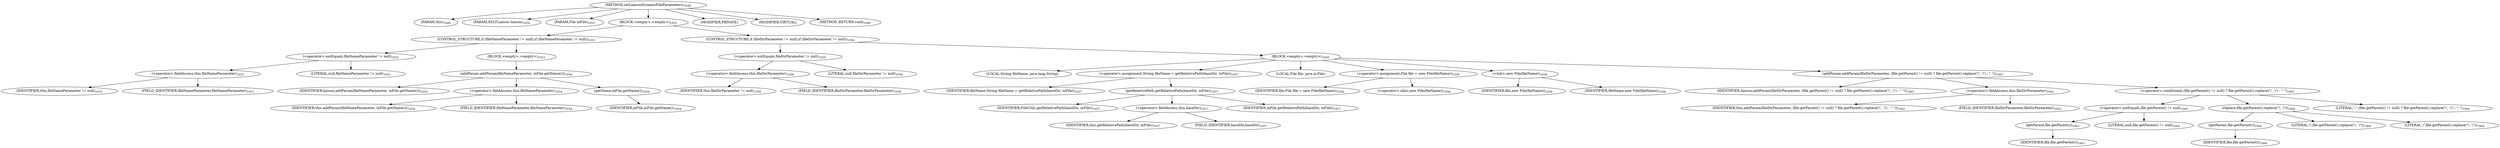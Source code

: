 digraph "setLiaisonDynamicFileParameters" {  
"2238" [label = <(METHOD,setLiaisonDynamicFileParameters)<SUB>1049</SUB>> ]
"2239" [label = <(PARAM,this)<SUB>1049</SUB>> ]
"2240" [label = <(PARAM,XSLTLiaison liaison)<SUB>1050</SUB>> ]
"2241" [label = <(PARAM,File inFile)<SUB>1051</SUB>> ]
"2242" [label = <(BLOCK,&lt;empty&gt;,&lt;empty&gt;)<SUB>1052</SUB>> ]
"2243" [label = <(CONTROL_STRUCTURE,if (fileNameParameter != null),if (fileNameParameter != null))<SUB>1053</SUB>> ]
"2244" [label = <(&lt;operator&gt;.notEquals,fileNameParameter != null)<SUB>1053</SUB>> ]
"2245" [label = <(&lt;operator&gt;.fieldAccess,this.fileNameParameter)<SUB>1053</SUB>> ]
"2246" [label = <(IDENTIFIER,this,fileNameParameter != null)<SUB>1053</SUB>> ]
"2247" [label = <(FIELD_IDENTIFIER,fileNameParameter,fileNameParameter)<SUB>1053</SUB>> ]
"2248" [label = <(LITERAL,null,fileNameParameter != null)<SUB>1053</SUB>> ]
"2249" [label = <(BLOCK,&lt;empty&gt;,&lt;empty&gt;)<SUB>1053</SUB>> ]
"2250" [label = <(addParam,addParam(fileNameParameter, inFile.getName()))<SUB>1054</SUB>> ]
"2251" [label = <(IDENTIFIER,liaison,addParam(fileNameParameter, inFile.getName()))<SUB>1054</SUB>> ]
"2252" [label = <(&lt;operator&gt;.fieldAccess,this.fileNameParameter)<SUB>1054</SUB>> ]
"2253" [label = <(IDENTIFIER,this,addParam(fileNameParameter, inFile.getName()))<SUB>1054</SUB>> ]
"2254" [label = <(FIELD_IDENTIFIER,fileNameParameter,fileNameParameter)<SUB>1054</SUB>> ]
"2255" [label = <(getName,inFile.getName())<SUB>1054</SUB>> ]
"2256" [label = <(IDENTIFIER,inFile,inFile.getName())<SUB>1054</SUB>> ]
"2257" [label = <(CONTROL_STRUCTURE,if (fileDirParameter != null),if (fileDirParameter != null))<SUB>1056</SUB>> ]
"2258" [label = <(&lt;operator&gt;.notEquals,fileDirParameter != null)<SUB>1056</SUB>> ]
"2259" [label = <(&lt;operator&gt;.fieldAccess,this.fileDirParameter)<SUB>1056</SUB>> ]
"2260" [label = <(IDENTIFIER,this,fileDirParameter != null)<SUB>1056</SUB>> ]
"2261" [label = <(FIELD_IDENTIFIER,fileDirParameter,fileDirParameter)<SUB>1056</SUB>> ]
"2262" [label = <(LITERAL,null,fileDirParameter != null)<SUB>1056</SUB>> ]
"2263" [label = <(BLOCK,&lt;empty&gt;,&lt;empty&gt;)<SUB>1056</SUB>> ]
"2264" [label = <(LOCAL,String fileName: java.lang.String)> ]
"2265" [label = <(&lt;operator&gt;.assignment,String fileName = getRelativePath(baseDir, inFile))<SUB>1057</SUB>> ]
"2266" [label = <(IDENTIFIER,fileName,String fileName = getRelativePath(baseDir, inFile))<SUB>1057</SUB>> ]
"2267" [label = <(getRelativePath,getRelativePath(baseDir, inFile))<SUB>1057</SUB>> ]
"2268" [label = <(IDENTIFIER,FileUtils,getRelativePath(baseDir, inFile))<SUB>1057</SUB>> ]
"2269" [label = <(&lt;operator&gt;.fieldAccess,this.baseDir)<SUB>1057</SUB>> ]
"2270" [label = <(IDENTIFIER,this,getRelativePath(baseDir, inFile))<SUB>1057</SUB>> ]
"2271" [label = <(FIELD_IDENTIFIER,baseDir,baseDir)<SUB>1057</SUB>> ]
"2272" [label = <(IDENTIFIER,inFile,getRelativePath(baseDir, inFile))<SUB>1057</SUB>> ]
"166" [label = <(LOCAL,File file: java.io.File)> ]
"2273" [label = <(&lt;operator&gt;.assignment,File file = new File(fileName))<SUB>1058</SUB>> ]
"2274" [label = <(IDENTIFIER,file,File file = new File(fileName))<SUB>1058</SUB>> ]
"2275" [label = <(&lt;operator&gt;.alloc,new File(fileName))<SUB>1058</SUB>> ]
"2276" [label = <(&lt;init&gt;,new File(fileName))<SUB>1058</SUB>> ]
"165" [label = <(IDENTIFIER,file,new File(fileName))<SUB>1058</SUB>> ]
"2277" [label = <(IDENTIFIER,fileName,new File(fileName))<SUB>1058</SUB>> ]
"2278" [label = <(addParam,addParam(fileDirParameter, (file.getParent() != null) ? file.getParent().replace('\\', '/') : &quot;.&quot;))<SUB>1061</SUB>> ]
"2279" [label = <(IDENTIFIER,liaison,addParam(fileDirParameter, (file.getParent() != null) ? file.getParent().replace('\\', '/') : &quot;.&quot;))<SUB>1061</SUB>> ]
"2280" [label = <(&lt;operator&gt;.fieldAccess,this.fileDirParameter)<SUB>1062</SUB>> ]
"2281" [label = <(IDENTIFIER,this,addParam(fileDirParameter, (file.getParent() != null) ? file.getParent().replace('\\', '/') : &quot;.&quot;))<SUB>1062</SUB>> ]
"2282" [label = <(FIELD_IDENTIFIER,fileDirParameter,fileDirParameter)<SUB>1062</SUB>> ]
"2283" [label = <(&lt;operator&gt;.conditional,(file.getParent() != null) ? file.getParent().replace('\\', '/') : &quot;.&quot;)<SUB>1063</SUB>> ]
"2284" [label = <(&lt;operator&gt;.notEquals,file.getParent() != null)<SUB>1063</SUB>> ]
"2285" [label = <(getParent,file.getParent())<SUB>1063</SUB>> ]
"2286" [label = <(IDENTIFIER,file,file.getParent())<SUB>1063</SUB>> ]
"2287" [label = <(LITERAL,null,file.getParent() != null)<SUB>1063</SUB>> ]
"2288" [label = <(replace,file.getParent().replace('\\', '/'))<SUB>1064</SUB>> ]
"2289" [label = <(getParent,file.getParent())<SUB>1064</SUB>> ]
"2290" [label = <(IDENTIFIER,file,file.getParent())<SUB>1064</SUB>> ]
"2291" [label = <(LITERAL,'\\',file.getParent().replace('\\', '/'))<SUB>1064</SUB>> ]
"2292" [label = <(LITERAL,'/',file.getParent().replace('\\', '/'))<SUB>1064</SUB>> ]
"2293" [label = <(LITERAL,&quot;.&quot;,(file.getParent() != null) ? file.getParent().replace('\\', '/') : &quot;.&quot;)<SUB>1064</SUB>> ]
"2294" [label = <(MODIFIER,PRIVATE)> ]
"2295" [label = <(MODIFIER,VIRTUAL)> ]
"2296" [label = <(METHOD_RETURN,void)<SUB>1049</SUB>> ]
  "2238" -> "2239" 
  "2238" -> "2240" 
  "2238" -> "2241" 
  "2238" -> "2242" 
  "2238" -> "2294" 
  "2238" -> "2295" 
  "2238" -> "2296" 
  "2242" -> "2243" 
  "2242" -> "2257" 
  "2243" -> "2244" 
  "2243" -> "2249" 
  "2244" -> "2245" 
  "2244" -> "2248" 
  "2245" -> "2246" 
  "2245" -> "2247" 
  "2249" -> "2250" 
  "2250" -> "2251" 
  "2250" -> "2252" 
  "2250" -> "2255" 
  "2252" -> "2253" 
  "2252" -> "2254" 
  "2255" -> "2256" 
  "2257" -> "2258" 
  "2257" -> "2263" 
  "2258" -> "2259" 
  "2258" -> "2262" 
  "2259" -> "2260" 
  "2259" -> "2261" 
  "2263" -> "2264" 
  "2263" -> "2265" 
  "2263" -> "166" 
  "2263" -> "2273" 
  "2263" -> "2276" 
  "2263" -> "2278" 
  "2265" -> "2266" 
  "2265" -> "2267" 
  "2267" -> "2268" 
  "2267" -> "2269" 
  "2267" -> "2272" 
  "2269" -> "2270" 
  "2269" -> "2271" 
  "2273" -> "2274" 
  "2273" -> "2275" 
  "2276" -> "165" 
  "2276" -> "2277" 
  "2278" -> "2279" 
  "2278" -> "2280" 
  "2278" -> "2283" 
  "2280" -> "2281" 
  "2280" -> "2282" 
  "2283" -> "2284" 
  "2283" -> "2288" 
  "2283" -> "2293" 
  "2284" -> "2285" 
  "2284" -> "2287" 
  "2285" -> "2286" 
  "2288" -> "2289" 
  "2288" -> "2291" 
  "2288" -> "2292" 
  "2289" -> "2290" 
}

